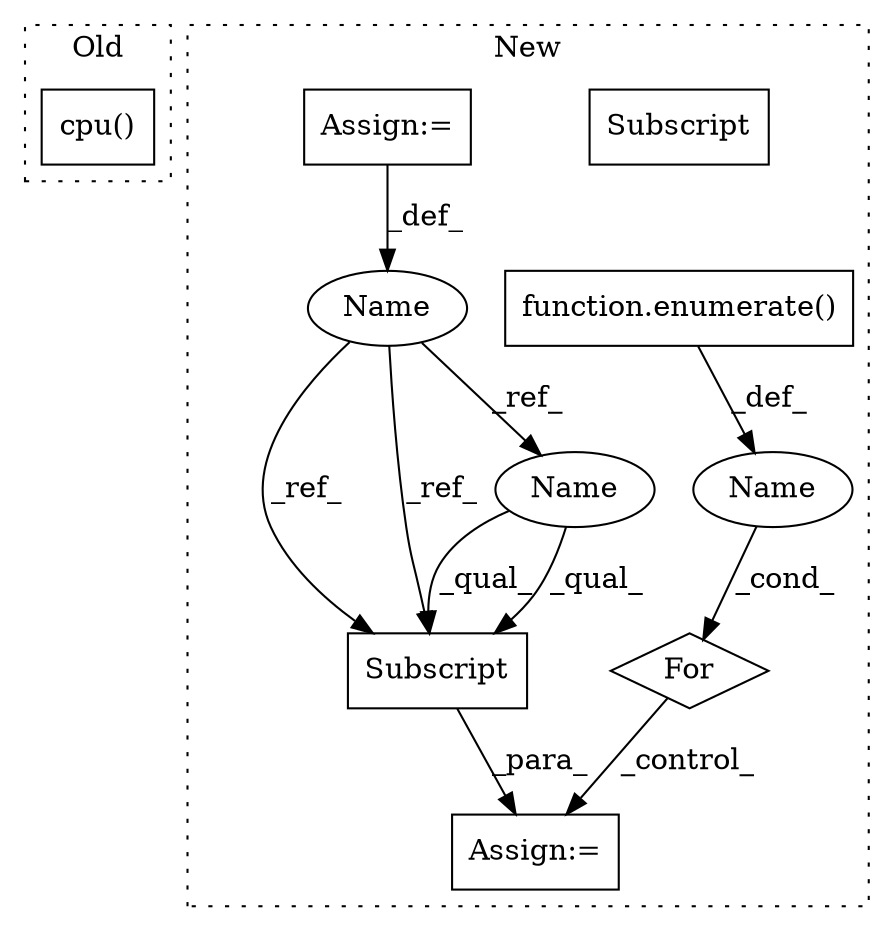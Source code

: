 digraph G {
subgraph cluster0 {
1 [label="cpu()" a="75" s="17182" l="33" shape="box"];
label = "Old";
style="dotted";
}
subgraph cluster1 {
2 [label="function.enumerate()" a="75" s="18271,18309" l="10,1" shape="box"];
3 [label="For" a="107" s="18232,18310" l="4,14" shape="diamond"];
4 [label="Name" a="87" s="18257" l="10" shape="ellipse"];
5 [label="Assign:=" a="68" s="18356" l="3" shape="box"];
6 [label="Subscript" a="63" s="18359,0" l="73,0" shape="box"];
7 [label="Name" a="87" s="17795" l="19" shape="ellipse"];
8 [label="Assign:=" a="68" s="16785" l="3" shape="box"];
9 [label="Subscript" a="63" s="18359,0" l="73,0" shape="box"];
10 [label="Name" a="87" s="18359" l="19" shape="ellipse"];
label = "New";
style="dotted";
}
2 -> 4 [label="_def_"];
3 -> 5 [label="_control_"];
4 -> 3 [label="_cond_"];
7 -> 9 [label="_ref_"];
7 -> 9 [label="_ref_"];
7 -> 10 [label="_ref_"];
8 -> 7 [label="_def_"];
9 -> 5 [label="_para_"];
10 -> 9 [label="_qual_"];
10 -> 9 [label="_qual_"];
}